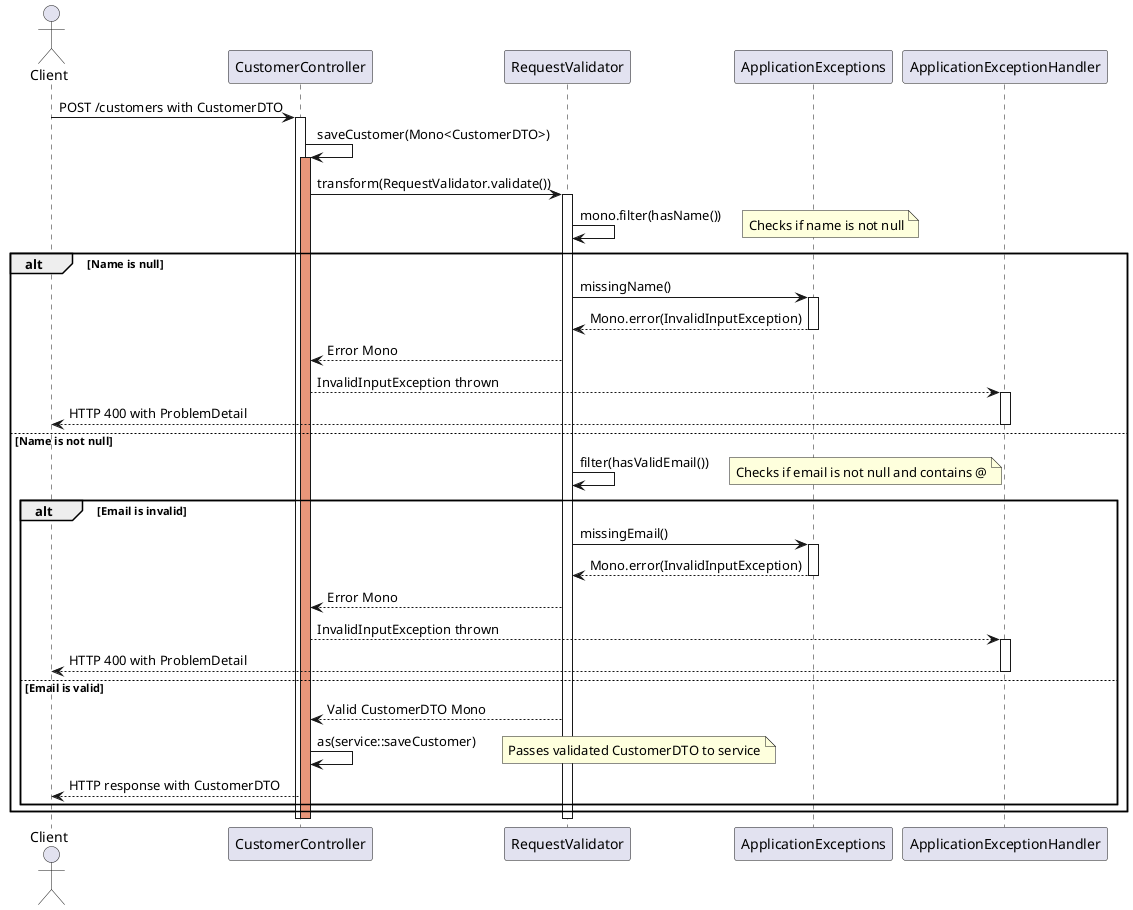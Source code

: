 @startuml Request Validation Flow

actor Client
participant "CustomerController" as Controller
participant "RequestValidator" as Validator
participant "ApplicationExceptions" as Exceptions
participant "ApplicationExceptionHandler" as ExceptionHandler

Client -> Controller: POST /customers with CustomerDTO
activate Controller

Controller -> Controller: saveCustomer(Mono<CustomerDTO>)
activate Controller #DarkSalmon

Controller -> Validator: transform(RequestValidator.validate())
activate Validator

Validator -> Validator: mono.filter(hasName())
note right: Checks if name is not null

alt Name is null
    Validator -> Exceptions: missingName()
    activate Exceptions
    Exceptions --> Validator: Mono.error(InvalidInputException)
    deactivate Exceptions
    Validator --> Controller: Error Mono
    Controller --> ExceptionHandler: InvalidInputException thrown
    activate ExceptionHandler
    ExceptionHandler --> Client: HTTP 400 with ProblemDetail
    deactivate ExceptionHandler
else Name is not null
    Validator -> Validator: filter(hasValidEmail())
    note right: Checks if email is not null and contains @
    
    alt Email is invalid
        Validator -> Exceptions: missingEmail()
        activate Exceptions
        Exceptions --> Validator: Mono.error(InvalidInputException)
        deactivate Exceptions
        Validator --> Controller: Error Mono
        Controller --> ExceptionHandler: InvalidInputException thrown
        activate ExceptionHandler
        ExceptionHandler --> Client: HTTP 400 with ProblemDetail
        deactivate ExceptionHandler
    else Email is valid
        Validator --> Controller: Valid CustomerDTO Mono
        Controller -> Controller: as(service::saveCustomer)
        note right: Passes validated CustomerDTO to service
        Controller --> Client: HTTP response with CustomerDTO
    end
end

deactivate Validator
deactivate Controller #DarkSalmon
deactivate Controller

@enduml